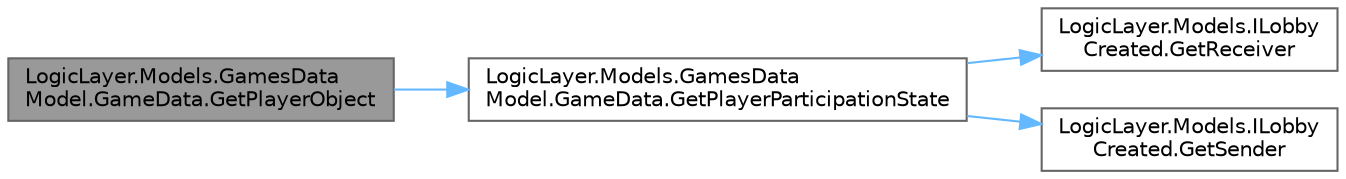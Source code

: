 digraph "LogicLayer.Models.GamesDataModel.GameData.GetPlayerObject"
{
 // LATEX_PDF_SIZE
  bgcolor="transparent";
  edge [fontname=Helvetica,fontsize=10,labelfontname=Helvetica,labelfontsize=10];
  node [fontname=Helvetica,fontsize=10,shape=box,height=0.2,width=0.4];
  rankdir="LR";
  Node1 [id="Node000001",label="LogicLayer.Models.GamesData\lModel.GameData.GetPlayerObject",height=0.2,width=0.4,color="gray40", fillcolor="grey60", style="filled", fontcolor="black",tooltip="Retrieves the combatant data of a specific player."];
  Node1 -> Node2 [id="edge1_Node000001_Node000002",color="steelblue1",style="solid",tooltip=" "];
  Node2 [id="Node000002",label="LogicLayer.Models.GamesData\lModel.GameData.GetPlayerParticipationState",height=0.2,width=0.4,color="grey40", fillcolor="white", style="filled",URL="$class_logic_layer_1_1_models_1_1_games_data_model_1_1_game_data.html#a93a3a300e73a98a583a3b468eeb13518",tooltip="Determines the participation state of a player in the game."];
  Node2 -> Node3 [id="edge2_Node000002_Node000003",color="steelblue1",style="solid",tooltip=" "];
  Node3 [id="Node000003",label="LogicLayer.Models.ILobby\lCreated.GetReceiver",height=0.2,width=0.4,color="grey40", fillcolor="white", style="filled",URL="$interface_logic_layer_1_1_models_1_1_i_lobby_created.html#abe0630a69f306b3e016cad59fa826d28",tooltip="Get the receiver of the game request."];
  Node2 -> Node4 [id="edge3_Node000002_Node000004",color="steelblue1",style="solid",tooltip=" "];
  Node4 [id="Node000004",label="LogicLayer.Models.ILobby\lCreated.GetSender",height=0.2,width=0.4,color="grey40", fillcolor="white", style="filled",URL="$interface_logic_layer_1_1_models_1_1_i_lobby_created.html#a82e19e468fc201172f6a204ff92004eb",tooltip="Get the sender of the game request."];
}
